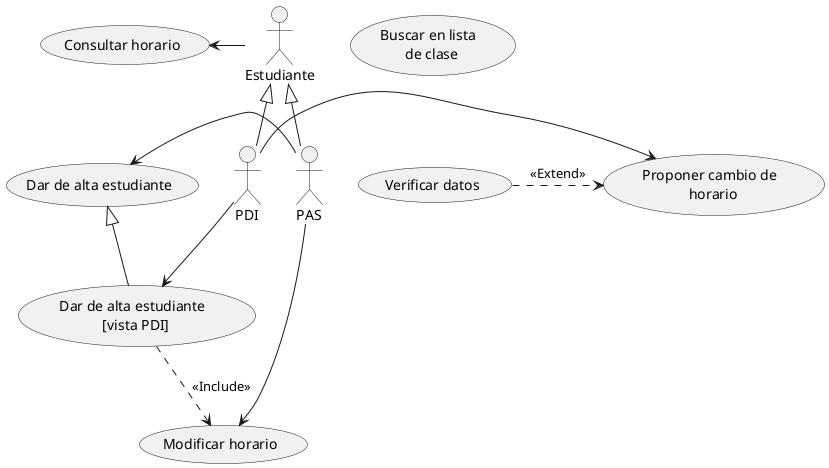 @startuml horarios 

:Estudiante: as A1
:PAS: as A2
:PDI: as A3

(Buscar en lista \n de clase) as UC1
(Consultar horario) as UC2
(Dar de alta estudiante) as UC3
(Dar de alta estudiante \n [vista PDI]) as UC4
(Modificar horario) as UC5
(Proponer cambio de \n horario) as UC6
(Verificar datos) as UC7

A1 -left-> UC2
A2 -left-> UC3
A2 -down-> UC5
A3 -down-> UC4
A3 -right-> UC6

A1 <|-- A2
A1 <|-- A3
UC3 <|-- UC4

UC4 ..> UC5 : <<Include>>

UC7 .right.> UC6 : <<Extend>>

@enduml